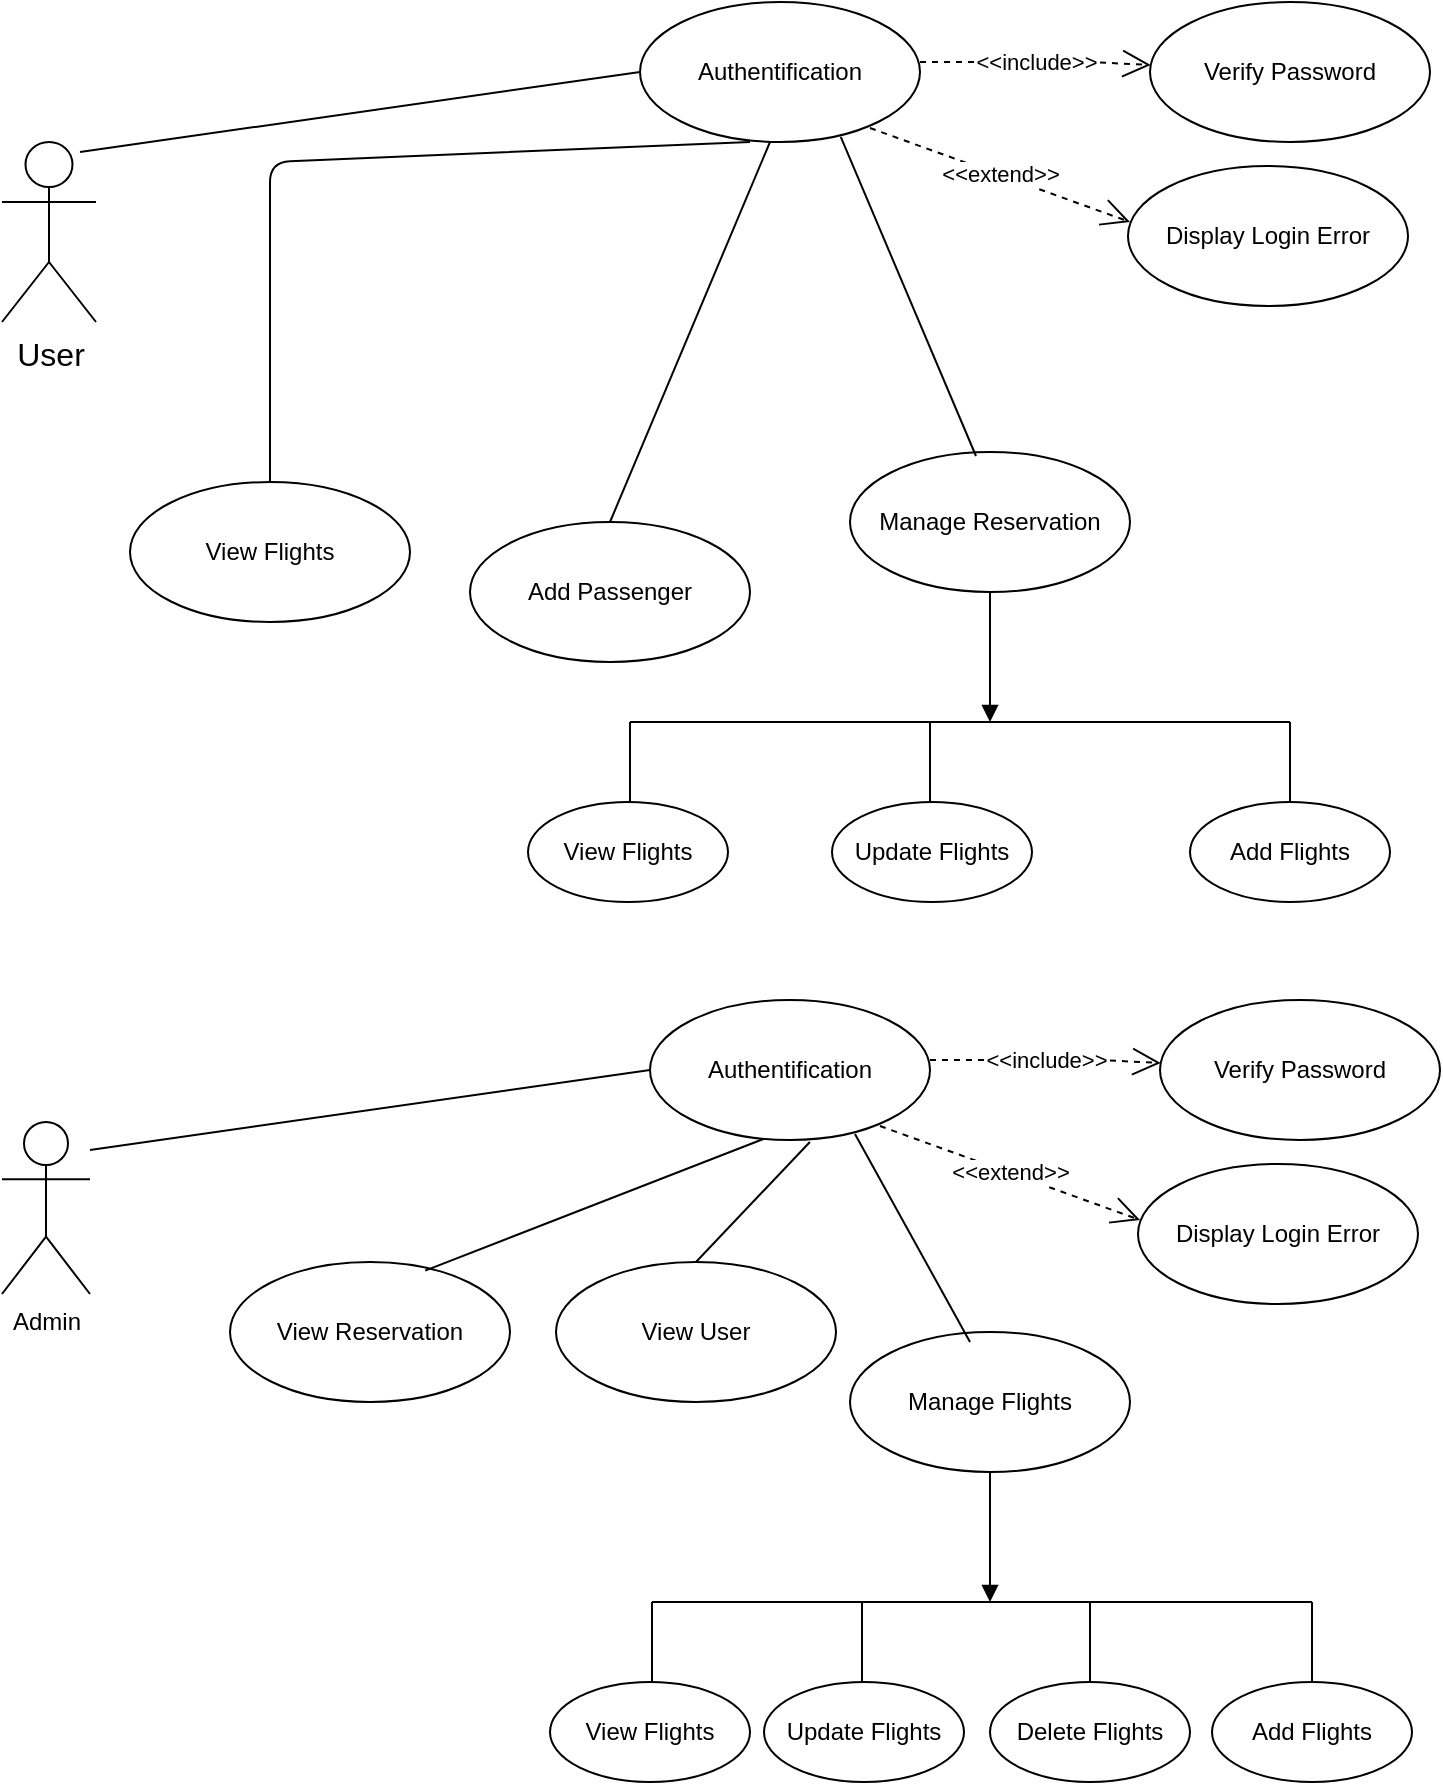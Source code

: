 <mxfile version="12.2.4" pages="1"><diagram id="BL-2EHQV3Or1zR9_dc5A" name="Page-1"><mxGraphModel dx="839" dy="599" grid="1" gridSize="10" guides="1" tooltips="1" connect="1" arrows="1" fold="1" page="1" pageScale="1" pageWidth="850" pageHeight="1100" math="0" shadow="0"><root><mxCell id="0"/><mxCell id="1" parent="0"/><mxCell id="2" value="&lt;font style=&quot;font-size: 16px&quot;&gt;User&lt;/font&gt;" style="shape=umlActor;verticalLabelPosition=bottom;labelBackgroundColor=#ffffff;verticalAlign=top;html=1;" parent="1" vertex="1"><mxGeometry x="36" y="110" width="47" height="90" as="geometry"/></mxCell><mxCell id="3" value="Admin" style="shape=umlActor;verticalLabelPosition=bottom;labelBackgroundColor=#ffffff;verticalAlign=top;html=1;" parent="1" vertex="1"><mxGeometry x="36" y="600" width="44" height="86" as="geometry"/></mxCell><mxCell id="12" value="View Flights" style="ellipse;whiteSpace=wrap;html=1;" parent="1" vertex="1"><mxGeometry x="100.0" y="280" width="140" height="70" as="geometry"/></mxCell><mxCell id="14" value="Add Passenger" style="ellipse;whiteSpace=wrap;html=1;" parent="1" vertex="1"><mxGeometry x="270" y="300" width="140" height="70" as="geometry"/></mxCell><mxCell id="16" value="Manage Reservation" style="ellipse;whiteSpace=wrap;html=1;" parent="1" vertex="1"><mxGeometry x="460" y="265" width="140" height="70" as="geometry"/></mxCell><mxCell id="17" value="" style="endArrow=none;html=1;exitX=0.5;exitY=0;exitDx=0;exitDy=0;" parent="1" source="12" edge="1"><mxGeometry width="50" height="50" relative="1" as="geometry"><mxPoint x="170" y="240" as="sourcePoint"/><mxPoint x="410" y="110" as="targetPoint"/><Array as="points"><mxPoint x="170" y="120"/></Array></mxGeometry></mxCell><mxCell id="18" value="" style="endArrow=none;html=1;exitX=0.5;exitY=0;exitDx=0;exitDy=0;" parent="1" source="14" edge="1"><mxGeometry width="50" height="50" relative="1" as="geometry"><mxPoint x="370" y="160" as="sourcePoint"/><mxPoint x="420" y="110.0" as="targetPoint"/></mxGeometry></mxCell><mxCell id="19" value="" style="endArrow=none;html=1;entryX=0.717;entryY=0.964;entryDx=0;entryDy=0;entryPerimeter=0;" parent="1" target="4" edge="1"><mxGeometry width="50" height="50" relative="1" as="geometry"><mxPoint x="523" y="267" as="sourcePoint"/><mxPoint x="475" y="167.0" as="targetPoint"/></mxGeometry></mxCell><mxCell id="41" value="" style="group" parent="1" vertex="1" connectable="0"><mxGeometry x="75" y="40" width="675" height="152" as="geometry"/></mxCell><mxCell id="4" value="Authentification" style="ellipse;whiteSpace=wrap;html=1;" parent="41" vertex="1"><mxGeometry x="280" width="140" height="70" as="geometry"/></mxCell><mxCell id="5" value="&amp;lt;&amp;lt;include&amp;gt;&amp;gt;" style="endArrow=open;endSize=12;dashed=1;html=1;" parent="41" target="6" edge="1"><mxGeometry width="160" relative="1" as="geometry"><mxPoint x="420" y="30" as="sourcePoint"/><mxPoint x="580" y="30" as="targetPoint"/><Array as="points"><mxPoint x="505" y="30"/></Array></mxGeometry></mxCell><mxCell id="6" value="Verify Password" style="ellipse;whiteSpace=wrap;html=1;" parent="41" vertex="1"><mxGeometry x="535" width="140" height="70" as="geometry"/></mxCell><mxCell id="7" value="&amp;lt;&amp;lt;extend&amp;gt;&amp;gt;" style="endArrow=open;endSize=12;dashed=1;html=1;" parent="41" edge="1"><mxGeometry width="160" relative="1" as="geometry"><mxPoint x="395" y="63" as="sourcePoint"/><mxPoint x="525" y="110" as="targetPoint"/></mxGeometry></mxCell><mxCell id="8" value="Display Login Error" style="ellipse;whiteSpace=wrap;html=1;" parent="41" vertex="1"><mxGeometry x="524" y="82" width="140" height="70" as="geometry"/></mxCell><mxCell id="10" value="" style="endArrow=none;html=1;entryX=0;entryY=0.5;entryDx=0;entryDy=0;" parent="41" target="4" edge="1"><mxGeometry width="50" height="50" relative="1" as="geometry"><mxPoint y="75" as="sourcePoint"/><mxPoint x="195" y="45" as="targetPoint"/></mxGeometry></mxCell><mxCell id="42" value="" style="group" parent="1" vertex="1" connectable="0"><mxGeometry x="80" y="539" width="675" height="236" as="geometry"/></mxCell><mxCell id="43" value="Authentification" style="ellipse;whiteSpace=wrap;html=1;" parent="42" vertex="1"><mxGeometry x="280" width="140" height="70" as="geometry"/></mxCell><mxCell id="44" value="&amp;lt;&amp;lt;include&amp;gt;&amp;gt;" style="endArrow=open;endSize=12;dashed=1;html=1;" parent="42" target="45" edge="1"><mxGeometry width="160" relative="1" as="geometry"><mxPoint x="420" y="30" as="sourcePoint"/><mxPoint x="580" y="30" as="targetPoint"/><Array as="points"><mxPoint x="505" y="30"/></Array></mxGeometry></mxCell><mxCell id="45" value="Verify Password" style="ellipse;whiteSpace=wrap;html=1;" parent="42" vertex="1"><mxGeometry x="535" width="140" height="70" as="geometry"/></mxCell><mxCell id="46" value="&amp;lt;&amp;lt;extend&amp;gt;&amp;gt;" style="endArrow=open;endSize=12;dashed=1;html=1;" parent="42" edge="1"><mxGeometry width="160" relative="1" as="geometry"><mxPoint x="395" y="63" as="sourcePoint"/><mxPoint x="525" y="110" as="targetPoint"/></mxGeometry></mxCell><mxCell id="47" value="Display Login Error" style="ellipse;whiteSpace=wrap;html=1;" parent="42" vertex="1"><mxGeometry x="524" y="82" width="140" height="70" as="geometry"/></mxCell><mxCell id="48" value="" style="endArrow=none;html=1;entryX=0;entryY=0.5;entryDx=0;entryDy=0;" parent="42" target="43" edge="1"><mxGeometry width="50" height="50" relative="1" as="geometry"><mxPoint y="75" as="sourcePoint"/><mxPoint x="195" y="45" as="targetPoint"/></mxGeometry></mxCell><mxCell id="51" value="View Reservation" style="ellipse;whiteSpace=wrap;html=1;" parent="42" vertex="1"><mxGeometry x="70.0" y="131" width="140" height="70" as="geometry"/></mxCell><mxCell id="52" value="" style="endArrow=none;html=1;entryX=0.405;entryY=0.993;entryDx=0;entryDy=0;entryPerimeter=0;exitX=0.697;exitY=0.062;exitDx=0;exitDy=0;exitPerimeter=0;" parent="42" source="51" target="43" edge="1"><mxGeometry width="50" height="50" relative="1" as="geometry"><mxPoint x="-40" y="511" as="sourcePoint"/><mxPoint x="10" y="461" as="targetPoint"/></mxGeometry></mxCell><mxCell id="53" value="View User" style="ellipse;whiteSpace=wrap;html=1;" parent="42" vertex="1"><mxGeometry x="233" y="131" width="140" height="70" as="geometry"/></mxCell><mxCell id="54" value="" style="endArrow=none;html=1;entryX=0.571;entryY=1.014;entryDx=0;entryDy=0;entryPerimeter=0;exitX=0.5;exitY=0;exitDx=0;exitDy=0;" parent="42" source="53" target="43" edge="1"><mxGeometry width="50" height="50" relative="1" as="geometry"><mxPoint x="-40" y="511" as="sourcePoint"/><mxPoint x="10" y="461" as="targetPoint"/></mxGeometry></mxCell><mxCell id="56" value="Manage Flights" style="ellipse;whiteSpace=wrap;html=1;" parent="42" vertex="1"><mxGeometry x="380" y="166" width="140" height="70" as="geometry"/></mxCell><mxCell id="55" value="" style="endArrow=none;html=1;entryX=0.732;entryY=0.957;entryDx=0;entryDy=0;entryPerimeter=0;" parent="1" target="43" edge="1"><mxGeometry width="50" height="50" relative="1" as="geometry"><mxPoint x="520" y="710" as="sourcePoint"/><mxPoint x="90" y="1000" as="targetPoint"/></mxGeometry></mxCell><mxCell id="57" value="" style="group" parent="1" vertex="1" connectable="0"><mxGeometry x="299" y="400" width="431" height="90" as="geometry"/></mxCell><mxCell id="21" value="" style="html=1;verticalAlign=bottom;endArrow=block;exitX=0.5;exitY=1;exitDx=0;exitDy=0;" parent="57" source="16" edge="1"><mxGeometry width="80" relative="1" as="geometry"><mxPoint x="-69" y="127" as="sourcePoint"/><mxPoint x="231" as="targetPoint"/></mxGeometry></mxCell><mxCell id="22" value="" style="endArrow=none;html=1;" parent="57" edge="1"><mxGeometry width="50" height="50" relative="1" as="geometry"><mxPoint x="51" as="sourcePoint"/><mxPoint x="381" as="targetPoint"/></mxGeometry></mxCell><mxCell id="24" value="" style="endArrow=none;html=1;" parent="57" edge="1"><mxGeometry width="50" height="50" relative="1" as="geometry"><mxPoint x="51" y="40" as="sourcePoint"/><mxPoint x="51" as="targetPoint"/></mxGeometry></mxCell><mxCell id="25" value="" style="endArrow=none;html=1;" parent="57" edge="1"><mxGeometry width="50" height="50" relative="1" as="geometry"><mxPoint x="201" y="40" as="sourcePoint"/><mxPoint x="201" as="targetPoint"/></mxGeometry></mxCell><mxCell id="27" value="" style="endArrow=none;html=1;" parent="57" edge="1"><mxGeometry width="50" height="50" relative="1" as="geometry"><mxPoint x="381" y="40" as="sourcePoint"/><mxPoint x="381" as="targetPoint"/></mxGeometry></mxCell><mxCell id="32" value="View Flights" style="ellipse;whiteSpace=wrap;html=1;" parent="57" vertex="1"><mxGeometry y="40" width="100" height="50" as="geometry"/></mxCell><mxCell id="33" value="Update Flights" style="ellipse;whiteSpace=wrap;html=1;" parent="57" vertex="1"><mxGeometry x="152" y="40" width="100" height="50" as="geometry"/></mxCell><mxCell id="35" value="Add Flights" style="ellipse;whiteSpace=wrap;html=1;" parent="57" vertex="1"><mxGeometry x="331" y="40" width="100" height="50" as="geometry"/></mxCell><mxCell id="59" value="" style="html=1;verticalAlign=bottom;endArrow=block;exitX=0.5;exitY=1;exitDx=0;exitDy=0;" parent="1" source="56" edge="1"><mxGeometry width="80" relative="1" as="geometry"><mxPoint x="460" y="847" as="sourcePoint"/><mxPoint x="530" y="840" as="targetPoint"/></mxGeometry></mxCell><mxCell id="58" value="" style="group" parent="1" vertex="1" connectable="0"><mxGeometry x="310" y="840" width="431" height="90" as="geometry"/></mxCell><mxCell id="60" value="" style="endArrow=none;html=1;" parent="58" edge="1"><mxGeometry width="50" height="50" relative="1" as="geometry"><mxPoint x="51" as="sourcePoint"/><mxPoint x="381" as="targetPoint"/></mxGeometry></mxCell><mxCell id="61" value="" style="endArrow=none;html=1;" parent="58" edge="1"><mxGeometry width="50" height="50" relative="1" as="geometry"><mxPoint x="51" y="40" as="sourcePoint"/><mxPoint x="51" as="targetPoint"/></mxGeometry></mxCell><mxCell id="62" value="" style="endArrow=none;html=1;" parent="58" edge="1"><mxGeometry width="50" height="50" relative="1" as="geometry"><mxPoint x="156" y="40" as="sourcePoint"/><mxPoint x="156" as="targetPoint"/></mxGeometry></mxCell><mxCell id="63" value="" style="endArrow=none;html=1;" parent="58" edge="1"><mxGeometry width="50" height="50" relative="1" as="geometry"><mxPoint x="381" y="40" as="sourcePoint"/><mxPoint x="381" as="targetPoint"/></mxGeometry></mxCell><mxCell id="64" value="View Flights" style="ellipse;whiteSpace=wrap;html=1;" parent="58" vertex="1"><mxGeometry y="40" width="100" height="50" as="geometry"/></mxCell><mxCell id="65" value="Update Flights" style="ellipse;whiteSpace=wrap;html=1;" parent="58" vertex="1"><mxGeometry x="107" y="40" width="100" height="50" as="geometry"/></mxCell><mxCell id="66" value="Add Flights" style="ellipse;whiteSpace=wrap;html=1;" parent="58" vertex="1"><mxGeometry x="331" y="40" width="100" height="50" as="geometry"/></mxCell><mxCell id="34" value="Delete Flights" style="ellipse;whiteSpace=wrap;html=1;" parent="58" vertex="1"><mxGeometry x="220" y="40" width="100" height="50" as="geometry"/></mxCell><mxCell id="68" value="" style="endArrow=none;html=1;" parent="1" edge="1"><mxGeometry width="50" height="50" relative="1" as="geometry"><mxPoint x="580" y="880" as="sourcePoint"/><mxPoint x="580" y="840" as="targetPoint"/></mxGeometry></mxCell></root></mxGraphModel></diagram></mxfile>